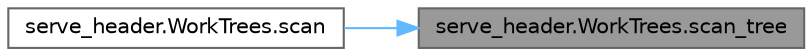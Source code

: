 digraph "serve_header.WorkTrees.scan_tree"
{
 // LATEX_PDF_SIZE
  bgcolor="transparent";
  edge [fontname=Helvetica,fontsize=10,labelfontname=Helvetica,labelfontsize=10];
  node [fontname=Helvetica,fontsize=10,shape=box,height=0.2,width=0.4];
  rankdir="RL";
  Node1 [id="Node000001",label="serve_header.WorkTrees.scan_tree",height=0.2,width=0.4,color="gray40", fillcolor="grey60", style="filled", fontcolor="black",tooltip=" "];
  Node1 -> Node2 [id="edge1_Node000001_Node000002",dir="back",color="steelblue1",style="solid",tooltip=" "];
  Node2 [id="Node000002",label="serve_header.WorkTrees.scan",height=0.2,width=0.4,color="grey40", fillcolor="white", style="filled",URL="$classserve__header_1_1_work_trees.html#a0ecd42cab8e4cb3ccb2d4ab60d508faf",tooltip=" "];
}
